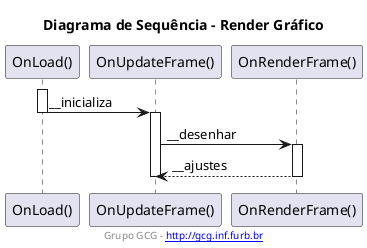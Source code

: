 @startuml CG_N2_OpenTK_NAO_Usar_Sequencia

title Diagrama de Sequência - Render Gráfico
footer Grupo GCG - [[http://gcg.inf.furb.br]]

  participant "OnLoad()" as A
  participant "OnUpdateFrame()" as B
  participant "OnRenderFrame()" as C
activate A
  A -> B:  __inicializa
deactivate A
activate B
  B -> C: __desenhar
  activate C
    C --> B: __ajustes
  deactivate B
deactivate C
@enduml
